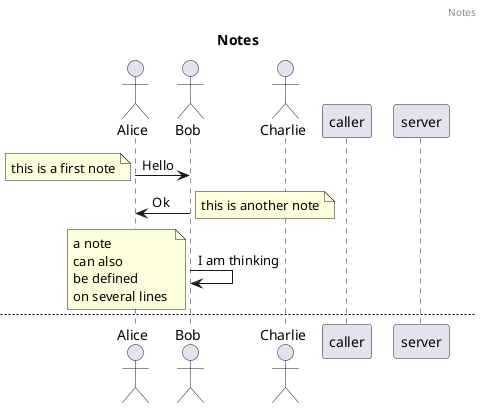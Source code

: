 @startuml Notes
header Notes
title Notes

actor Alice as A
actor Bob as B
actor Charlie as C

A -> B : Hello
note left : this is a first note

B -> A : Ok
note right  : this is another note

B -> B : I am thinking
note left
a note
can also
be defined
on several lines 
end note

newpage Some Other Notes
note left of A #aqua
This is displayed
left of Alice
end note 

note right of A: This is displayed right of Alice.

note over A #orange: This is displayed over Alice.

note over A, B #FFAAAA: This is displayed\n over Bob and Alice.

note over A, B
This is yet another example 
of a long note.
end note

newpage Changing Notes Shape

caller -> server : ConReq

hnote over caller : idle

caller <- server : conConf

rnote over server
  "r" as rectangle
  "h" as hexagon
endrnote

rnote over server
  this is
  on several
  lines
endrnote

hnote over caller
  this is
  on several
  lines
endhnote

newpage Note over all participants

A -> B : m1
B -> C : m2

note over A, C: Old method for note over all part. with:\n
@enduml